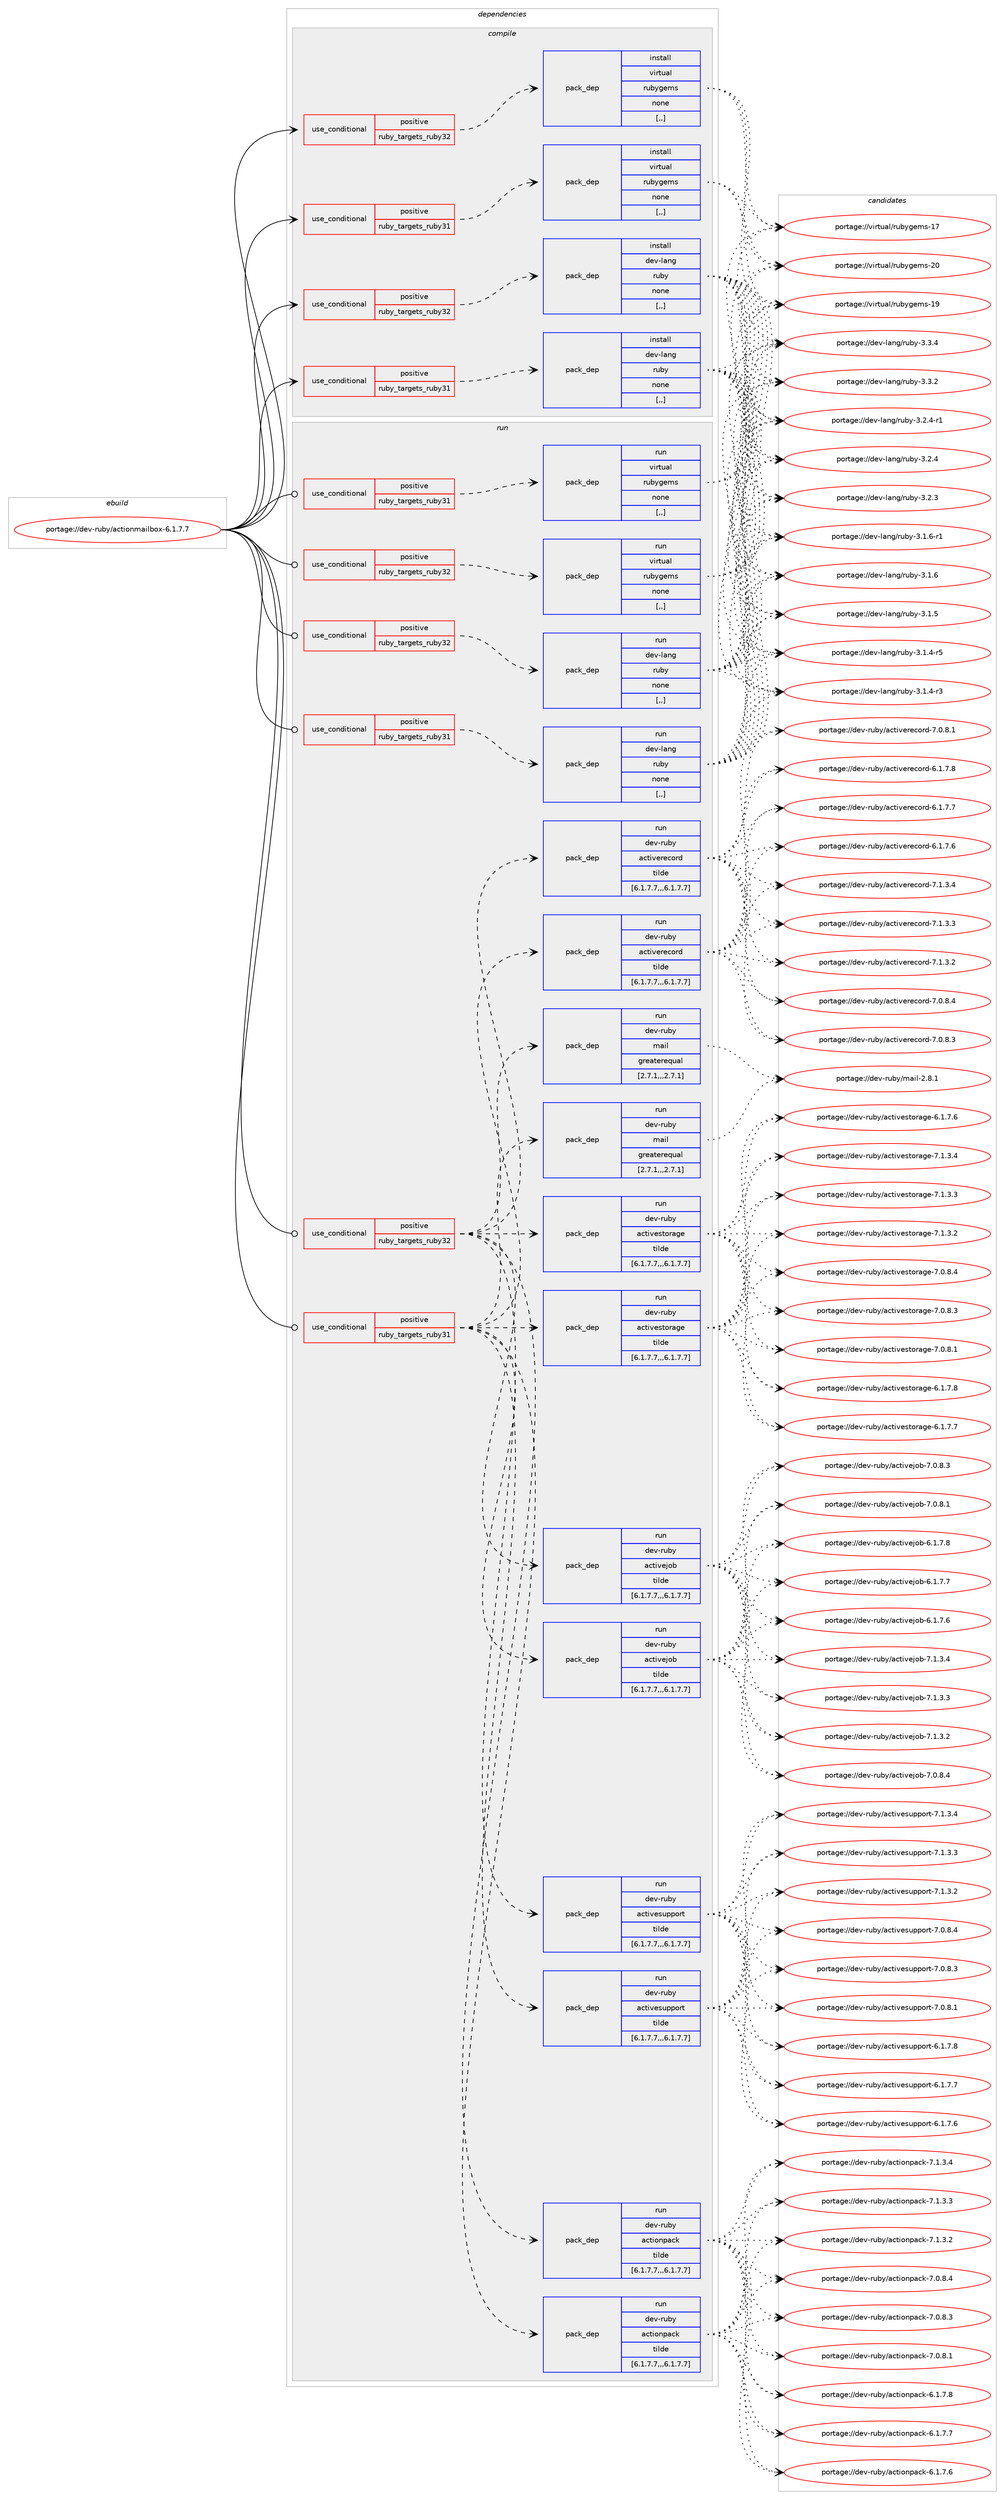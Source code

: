 digraph prolog {

# *************
# Graph options
# *************

newrank=true;
concentrate=true;
compound=true;
graph [rankdir=LR,fontname=Helvetica,fontsize=10,ranksep=1.5];#, ranksep=2.5, nodesep=0.2];
edge  [arrowhead=vee];
node  [fontname=Helvetica,fontsize=10];

# **********
# The ebuild
# **********

subgraph cluster_leftcol {
color=gray;
rank=same;
label=<<i>ebuild</i>>;
id [label="portage://dev-ruby/actionmailbox-6.1.7.7", color=red, width=4, href="../dev-ruby/actionmailbox-6.1.7.7.svg"];
}

# ****************
# The dependencies
# ****************

subgraph cluster_midcol {
color=gray;
label=<<i>dependencies</i>>;
subgraph cluster_compile {
fillcolor="#eeeeee";
style=filled;
label=<<i>compile</i>>;
subgraph cond42759 {
dependency172261 [label=<<TABLE BORDER="0" CELLBORDER="1" CELLSPACING="0" CELLPADDING="4"><TR><TD ROWSPAN="3" CELLPADDING="10">use_conditional</TD></TR><TR><TD>positive</TD></TR><TR><TD>ruby_targets_ruby31</TD></TR></TABLE>>, shape=none, color=red];
subgraph pack128241 {
dependency172262 [label=<<TABLE BORDER="0" CELLBORDER="1" CELLSPACING="0" CELLPADDING="4" WIDTH="220"><TR><TD ROWSPAN="6" CELLPADDING="30">pack_dep</TD></TR><TR><TD WIDTH="110">install</TD></TR><TR><TD>dev-lang</TD></TR><TR><TD>ruby</TD></TR><TR><TD>none</TD></TR><TR><TD>[,,]</TD></TR></TABLE>>, shape=none, color=blue];
}
dependency172261:e -> dependency172262:w [weight=20,style="dashed",arrowhead="vee"];
}
id:e -> dependency172261:w [weight=20,style="solid",arrowhead="vee"];
subgraph cond42760 {
dependency172263 [label=<<TABLE BORDER="0" CELLBORDER="1" CELLSPACING="0" CELLPADDING="4"><TR><TD ROWSPAN="3" CELLPADDING="10">use_conditional</TD></TR><TR><TD>positive</TD></TR><TR><TD>ruby_targets_ruby31</TD></TR></TABLE>>, shape=none, color=red];
subgraph pack128242 {
dependency172264 [label=<<TABLE BORDER="0" CELLBORDER="1" CELLSPACING="0" CELLPADDING="4" WIDTH="220"><TR><TD ROWSPAN="6" CELLPADDING="30">pack_dep</TD></TR><TR><TD WIDTH="110">install</TD></TR><TR><TD>virtual</TD></TR><TR><TD>rubygems</TD></TR><TR><TD>none</TD></TR><TR><TD>[,,]</TD></TR></TABLE>>, shape=none, color=blue];
}
dependency172263:e -> dependency172264:w [weight=20,style="dashed",arrowhead="vee"];
}
id:e -> dependency172263:w [weight=20,style="solid",arrowhead="vee"];
subgraph cond42761 {
dependency172265 [label=<<TABLE BORDER="0" CELLBORDER="1" CELLSPACING="0" CELLPADDING="4"><TR><TD ROWSPAN="3" CELLPADDING="10">use_conditional</TD></TR><TR><TD>positive</TD></TR><TR><TD>ruby_targets_ruby32</TD></TR></TABLE>>, shape=none, color=red];
subgraph pack128243 {
dependency172266 [label=<<TABLE BORDER="0" CELLBORDER="1" CELLSPACING="0" CELLPADDING="4" WIDTH="220"><TR><TD ROWSPAN="6" CELLPADDING="30">pack_dep</TD></TR><TR><TD WIDTH="110">install</TD></TR><TR><TD>dev-lang</TD></TR><TR><TD>ruby</TD></TR><TR><TD>none</TD></TR><TR><TD>[,,]</TD></TR></TABLE>>, shape=none, color=blue];
}
dependency172265:e -> dependency172266:w [weight=20,style="dashed",arrowhead="vee"];
}
id:e -> dependency172265:w [weight=20,style="solid",arrowhead="vee"];
subgraph cond42762 {
dependency172267 [label=<<TABLE BORDER="0" CELLBORDER="1" CELLSPACING="0" CELLPADDING="4"><TR><TD ROWSPAN="3" CELLPADDING="10">use_conditional</TD></TR><TR><TD>positive</TD></TR><TR><TD>ruby_targets_ruby32</TD></TR></TABLE>>, shape=none, color=red];
subgraph pack128244 {
dependency172268 [label=<<TABLE BORDER="0" CELLBORDER="1" CELLSPACING="0" CELLPADDING="4" WIDTH="220"><TR><TD ROWSPAN="6" CELLPADDING="30">pack_dep</TD></TR><TR><TD WIDTH="110">install</TD></TR><TR><TD>virtual</TD></TR><TR><TD>rubygems</TD></TR><TR><TD>none</TD></TR><TR><TD>[,,]</TD></TR></TABLE>>, shape=none, color=blue];
}
dependency172267:e -> dependency172268:w [weight=20,style="dashed",arrowhead="vee"];
}
id:e -> dependency172267:w [weight=20,style="solid",arrowhead="vee"];
}
subgraph cluster_compileandrun {
fillcolor="#eeeeee";
style=filled;
label=<<i>compile and run</i>>;
}
subgraph cluster_run {
fillcolor="#eeeeee";
style=filled;
label=<<i>run</i>>;
subgraph cond42763 {
dependency172269 [label=<<TABLE BORDER="0" CELLBORDER="1" CELLSPACING="0" CELLPADDING="4"><TR><TD ROWSPAN="3" CELLPADDING="10">use_conditional</TD></TR><TR><TD>positive</TD></TR><TR><TD>ruby_targets_ruby31</TD></TR></TABLE>>, shape=none, color=red];
subgraph pack128245 {
dependency172270 [label=<<TABLE BORDER="0" CELLBORDER="1" CELLSPACING="0" CELLPADDING="4" WIDTH="220"><TR><TD ROWSPAN="6" CELLPADDING="30">pack_dep</TD></TR><TR><TD WIDTH="110">run</TD></TR><TR><TD>dev-lang</TD></TR><TR><TD>ruby</TD></TR><TR><TD>none</TD></TR><TR><TD>[,,]</TD></TR></TABLE>>, shape=none, color=blue];
}
dependency172269:e -> dependency172270:w [weight=20,style="dashed",arrowhead="vee"];
}
id:e -> dependency172269:w [weight=20,style="solid",arrowhead="odot"];
subgraph cond42764 {
dependency172271 [label=<<TABLE BORDER="0" CELLBORDER="1" CELLSPACING="0" CELLPADDING="4"><TR><TD ROWSPAN="3" CELLPADDING="10">use_conditional</TD></TR><TR><TD>positive</TD></TR><TR><TD>ruby_targets_ruby31</TD></TR></TABLE>>, shape=none, color=red];
subgraph pack128246 {
dependency172272 [label=<<TABLE BORDER="0" CELLBORDER="1" CELLSPACING="0" CELLPADDING="4" WIDTH="220"><TR><TD ROWSPAN="6" CELLPADDING="30">pack_dep</TD></TR><TR><TD WIDTH="110">run</TD></TR><TR><TD>dev-ruby</TD></TR><TR><TD>actionpack</TD></TR><TR><TD>tilde</TD></TR><TR><TD>[6.1.7.7,,,6.1.7.7]</TD></TR></TABLE>>, shape=none, color=blue];
}
dependency172271:e -> dependency172272:w [weight=20,style="dashed",arrowhead="vee"];
subgraph pack128247 {
dependency172273 [label=<<TABLE BORDER="0" CELLBORDER="1" CELLSPACING="0" CELLPADDING="4" WIDTH="220"><TR><TD ROWSPAN="6" CELLPADDING="30">pack_dep</TD></TR><TR><TD WIDTH="110">run</TD></TR><TR><TD>dev-ruby</TD></TR><TR><TD>activejob</TD></TR><TR><TD>tilde</TD></TR><TR><TD>[6.1.7.7,,,6.1.7.7]</TD></TR></TABLE>>, shape=none, color=blue];
}
dependency172271:e -> dependency172273:w [weight=20,style="dashed",arrowhead="vee"];
subgraph pack128248 {
dependency172274 [label=<<TABLE BORDER="0" CELLBORDER="1" CELLSPACING="0" CELLPADDING="4" WIDTH="220"><TR><TD ROWSPAN="6" CELLPADDING="30">pack_dep</TD></TR><TR><TD WIDTH="110">run</TD></TR><TR><TD>dev-ruby</TD></TR><TR><TD>activerecord</TD></TR><TR><TD>tilde</TD></TR><TR><TD>[6.1.7.7,,,6.1.7.7]</TD></TR></TABLE>>, shape=none, color=blue];
}
dependency172271:e -> dependency172274:w [weight=20,style="dashed",arrowhead="vee"];
subgraph pack128249 {
dependency172275 [label=<<TABLE BORDER="0" CELLBORDER="1" CELLSPACING="0" CELLPADDING="4" WIDTH="220"><TR><TD ROWSPAN="6" CELLPADDING="30">pack_dep</TD></TR><TR><TD WIDTH="110">run</TD></TR><TR><TD>dev-ruby</TD></TR><TR><TD>activestorage</TD></TR><TR><TD>tilde</TD></TR><TR><TD>[6.1.7.7,,,6.1.7.7]</TD></TR></TABLE>>, shape=none, color=blue];
}
dependency172271:e -> dependency172275:w [weight=20,style="dashed",arrowhead="vee"];
subgraph pack128250 {
dependency172276 [label=<<TABLE BORDER="0" CELLBORDER="1" CELLSPACING="0" CELLPADDING="4" WIDTH="220"><TR><TD ROWSPAN="6" CELLPADDING="30">pack_dep</TD></TR><TR><TD WIDTH="110">run</TD></TR><TR><TD>dev-ruby</TD></TR><TR><TD>activesupport</TD></TR><TR><TD>tilde</TD></TR><TR><TD>[6.1.7.7,,,6.1.7.7]</TD></TR></TABLE>>, shape=none, color=blue];
}
dependency172271:e -> dependency172276:w [weight=20,style="dashed",arrowhead="vee"];
subgraph pack128251 {
dependency172277 [label=<<TABLE BORDER="0" CELLBORDER="1" CELLSPACING="0" CELLPADDING="4" WIDTH="220"><TR><TD ROWSPAN="6" CELLPADDING="30">pack_dep</TD></TR><TR><TD WIDTH="110">run</TD></TR><TR><TD>dev-ruby</TD></TR><TR><TD>mail</TD></TR><TR><TD>greaterequal</TD></TR><TR><TD>[2.7.1,,,2.7.1]</TD></TR></TABLE>>, shape=none, color=blue];
}
dependency172271:e -> dependency172277:w [weight=20,style="dashed",arrowhead="vee"];
}
id:e -> dependency172271:w [weight=20,style="solid",arrowhead="odot"];
subgraph cond42765 {
dependency172278 [label=<<TABLE BORDER="0" CELLBORDER="1" CELLSPACING="0" CELLPADDING="4"><TR><TD ROWSPAN="3" CELLPADDING="10">use_conditional</TD></TR><TR><TD>positive</TD></TR><TR><TD>ruby_targets_ruby31</TD></TR></TABLE>>, shape=none, color=red];
subgraph pack128252 {
dependency172279 [label=<<TABLE BORDER="0" CELLBORDER="1" CELLSPACING="0" CELLPADDING="4" WIDTH="220"><TR><TD ROWSPAN="6" CELLPADDING="30">pack_dep</TD></TR><TR><TD WIDTH="110">run</TD></TR><TR><TD>virtual</TD></TR><TR><TD>rubygems</TD></TR><TR><TD>none</TD></TR><TR><TD>[,,]</TD></TR></TABLE>>, shape=none, color=blue];
}
dependency172278:e -> dependency172279:w [weight=20,style="dashed",arrowhead="vee"];
}
id:e -> dependency172278:w [weight=20,style="solid",arrowhead="odot"];
subgraph cond42766 {
dependency172280 [label=<<TABLE BORDER="0" CELLBORDER="1" CELLSPACING="0" CELLPADDING="4"><TR><TD ROWSPAN="3" CELLPADDING="10">use_conditional</TD></TR><TR><TD>positive</TD></TR><TR><TD>ruby_targets_ruby32</TD></TR></TABLE>>, shape=none, color=red];
subgraph pack128253 {
dependency172281 [label=<<TABLE BORDER="0" CELLBORDER="1" CELLSPACING="0" CELLPADDING="4" WIDTH="220"><TR><TD ROWSPAN="6" CELLPADDING="30">pack_dep</TD></TR><TR><TD WIDTH="110">run</TD></TR><TR><TD>dev-lang</TD></TR><TR><TD>ruby</TD></TR><TR><TD>none</TD></TR><TR><TD>[,,]</TD></TR></TABLE>>, shape=none, color=blue];
}
dependency172280:e -> dependency172281:w [weight=20,style="dashed",arrowhead="vee"];
}
id:e -> dependency172280:w [weight=20,style="solid",arrowhead="odot"];
subgraph cond42767 {
dependency172282 [label=<<TABLE BORDER="0" CELLBORDER="1" CELLSPACING="0" CELLPADDING="4"><TR><TD ROWSPAN="3" CELLPADDING="10">use_conditional</TD></TR><TR><TD>positive</TD></TR><TR><TD>ruby_targets_ruby32</TD></TR></TABLE>>, shape=none, color=red];
subgraph pack128254 {
dependency172283 [label=<<TABLE BORDER="0" CELLBORDER="1" CELLSPACING="0" CELLPADDING="4" WIDTH="220"><TR><TD ROWSPAN="6" CELLPADDING="30">pack_dep</TD></TR><TR><TD WIDTH="110">run</TD></TR><TR><TD>dev-ruby</TD></TR><TR><TD>actionpack</TD></TR><TR><TD>tilde</TD></TR><TR><TD>[6.1.7.7,,,6.1.7.7]</TD></TR></TABLE>>, shape=none, color=blue];
}
dependency172282:e -> dependency172283:w [weight=20,style="dashed",arrowhead="vee"];
subgraph pack128255 {
dependency172284 [label=<<TABLE BORDER="0" CELLBORDER="1" CELLSPACING="0" CELLPADDING="4" WIDTH="220"><TR><TD ROWSPAN="6" CELLPADDING="30">pack_dep</TD></TR><TR><TD WIDTH="110">run</TD></TR><TR><TD>dev-ruby</TD></TR><TR><TD>activejob</TD></TR><TR><TD>tilde</TD></TR><TR><TD>[6.1.7.7,,,6.1.7.7]</TD></TR></TABLE>>, shape=none, color=blue];
}
dependency172282:e -> dependency172284:w [weight=20,style="dashed",arrowhead="vee"];
subgraph pack128256 {
dependency172285 [label=<<TABLE BORDER="0" CELLBORDER="1" CELLSPACING="0" CELLPADDING="4" WIDTH="220"><TR><TD ROWSPAN="6" CELLPADDING="30">pack_dep</TD></TR><TR><TD WIDTH="110">run</TD></TR><TR><TD>dev-ruby</TD></TR><TR><TD>activerecord</TD></TR><TR><TD>tilde</TD></TR><TR><TD>[6.1.7.7,,,6.1.7.7]</TD></TR></TABLE>>, shape=none, color=blue];
}
dependency172282:e -> dependency172285:w [weight=20,style="dashed",arrowhead="vee"];
subgraph pack128257 {
dependency172286 [label=<<TABLE BORDER="0" CELLBORDER="1" CELLSPACING="0" CELLPADDING="4" WIDTH="220"><TR><TD ROWSPAN="6" CELLPADDING="30">pack_dep</TD></TR><TR><TD WIDTH="110">run</TD></TR><TR><TD>dev-ruby</TD></TR><TR><TD>activestorage</TD></TR><TR><TD>tilde</TD></TR><TR><TD>[6.1.7.7,,,6.1.7.7]</TD></TR></TABLE>>, shape=none, color=blue];
}
dependency172282:e -> dependency172286:w [weight=20,style="dashed",arrowhead="vee"];
subgraph pack128258 {
dependency172287 [label=<<TABLE BORDER="0" CELLBORDER="1" CELLSPACING="0" CELLPADDING="4" WIDTH="220"><TR><TD ROWSPAN="6" CELLPADDING="30">pack_dep</TD></TR><TR><TD WIDTH="110">run</TD></TR><TR><TD>dev-ruby</TD></TR><TR><TD>activesupport</TD></TR><TR><TD>tilde</TD></TR><TR><TD>[6.1.7.7,,,6.1.7.7]</TD></TR></TABLE>>, shape=none, color=blue];
}
dependency172282:e -> dependency172287:w [weight=20,style="dashed",arrowhead="vee"];
subgraph pack128259 {
dependency172288 [label=<<TABLE BORDER="0" CELLBORDER="1" CELLSPACING="0" CELLPADDING="4" WIDTH="220"><TR><TD ROWSPAN="6" CELLPADDING="30">pack_dep</TD></TR><TR><TD WIDTH="110">run</TD></TR><TR><TD>dev-ruby</TD></TR><TR><TD>mail</TD></TR><TR><TD>greaterequal</TD></TR><TR><TD>[2.7.1,,,2.7.1]</TD></TR></TABLE>>, shape=none, color=blue];
}
dependency172282:e -> dependency172288:w [weight=20,style="dashed",arrowhead="vee"];
}
id:e -> dependency172282:w [weight=20,style="solid",arrowhead="odot"];
subgraph cond42768 {
dependency172289 [label=<<TABLE BORDER="0" CELLBORDER="1" CELLSPACING="0" CELLPADDING="4"><TR><TD ROWSPAN="3" CELLPADDING="10">use_conditional</TD></TR><TR><TD>positive</TD></TR><TR><TD>ruby_targets_ruby32</TD></TR></TABLE>>, shape=none, color=red];
subgraph pack128260 {
dependency172290 [label=<<TABLE BORDER="0" CELLBORDER="1" CELLSPACING="0" CELLPADDING="4" WIDTH="220"><TR><TD ROWSPAN="6" CELLPADDING="30">pack_dep</TD></TR><TR><TD WIDTH="110">run</TD></TR><TR><TD>virtual</TD></TR><TR><TD>rubygems</TD></TR><TR><TD>none</TD></TR><TR><TD>[,,]</TD></TR></TABLE>>, shape=none, color=blue];
}
dependency172289:e -> dependency172290:w [weight=20,style="dashed",arrowhead="vee"];
}
id:e -> dependency172289:w [weight=20,style="solid",arrowhead="odot"];
}
}

# **************
# The candidates
# **************

subgraph cluster_choices {
rank=same;
color=gray;
label=<<i>candidates</i>>;

subgraph choice128241 {
color=black;
nodesep=1;
choice10010111845108971101034711411798121455146514652 [label="portage://dev-lang/ruby-3.3.4", color=red, width=4,href="../dev-lang/ruby-3.3.4.svg"];
choice10010111845108971101034711411798121455146514650 [label="portage://dev-lang/ruby-3.3.2", color=red, width=4,href="../dev-lang/ruby-3.3.2.svg"];
choice100101118451089711010347114117981214551465046524511449 [label="portage://dev-lang/ruby-3.2.4-r1", color=red, width=4,href="../dev-lang/ruby-3.2.4-r1.svg"];
choice10010111845108971101034711411798121455146504652 [label="portage://dev-lang/ruby-3.2.4", color=red, width=4,href="../dev-lang/ruby-3.2.4.svg"];
choice10010111845108971101034711411798121455146504651 [label="portage://dev-lang/ruby-3.2.3", color=red, width=4,href="../dev-lang/ruby-3.2.3.svg"];
choice100101118451089711010347114117981214551464946544511449 [label="portage://dev-lang/ruby-3.1.6-r1", color=red, width=4,href="../dev-lang/ruby-3.1.6-r1.svg"];
choice10010111845108971101034711411798121455146494654 [label="portage://dev-lang/ruby-3.1.6", color=red, width=4,href="../dev-lang/ruby-3.1.6.svg"];
choice10010111845108971101034711411798121455146494653 [label="portage://dev-lang/ruby-3.1.5", color=red, width=4,href="../dev-lang/ruby-3.1.5.svg"];
choice100101118451089711010347114117981214551464946524511453 [label="portage://dev-lang/ruby-3.1.4-r5", color=red, width=4,href="../dev-lang/ruby-3.1.4-r5.svg"];
choice100101118451089711010347114117981214551464946524511451 [label="portage://dev-lang/ruby-3.1.4-r3", color=red, width=4,href="../dev-lang/ruby-3.1.4-r3.svg"];
dependency172262:e -> choice10010111845108971101034711411798121455146514652:w [style=dotted,weight="100"];
dependency172262:e -> choice10010111845108971101034711411798121455146514650:w [style=dotted,weight="100"];
dependency172262:e -> choice100101118451089711010347114117981214551465046524511449:w [style=dotted,weight="100"];
dependency172262:e -> choice10010111845108971101034711411798121455146504652:w [style=dotted,weight="100"];
dependency172262:e -> choice10010111845108971101034711411798121455146504651:w [style=dotted,weight="100"];
dependency172262:e -> choice100101118451089711010347114117981214551464946544511449:w [style=dotted,weight="100"];
dependency172262:e -> choice10010111845108971101034711411798121455146494654:w [style=dotted,weight="100"];
dependency172262:e -> choice10010111845108971101034711411798121455146494653:w [style=dotted,weight="100"];
dependency172262:e -> choice100101118451089711010347114117981214551464946524511453:w [style=dotted,weight="100"];
dependency172262:e -> choice100101118451089711010347114117981214551464946524511451:w [style=dotted,weight="100"];
}
subgraph choice128242 {
color=black;
nodesep=1;
choice118105114116117971084711411798121103101109115455048 [label="portage://virtual/rubygems-20", color=red, width=4,href="../virtual/rubygems-20.svg"];
choice118105114116117971084711411798121103101109115454957 [label="portage://virtual/rubygems-19", color=red, width=4,href="../virtual/rubygems-19.svg"];
choice118105114116117971084711411798121103101109115454955 [label="portage://virtual/rubygems-17", color=red, width=4,href="../virtual/rubygems-17.svg"];
dependency172264:e -> choice118105114116117971084711411798121103101109115455048:w [style=dotted,weight="100"];
dependency172264:e -> choice118105114116117971084711411798121103101109115454957:w [style=dotted,weight="100"];
dependency172264:e -> choice118105114116117971084711411798121103101109115454955:w [style=dotted,weight="100"];
}
subgraph choice128243 {
color=black;
nodesep=1;
choice10010111845108971101034711411798121455146514652 [label="portage://dev-lang/ruby-3.3.4", color=red, width=4,href="../dev-lang/ruby-3.3.4.svg"];
choice10010111845108971101034711411798121455146514650 [label="portage://dev-lang/ruby-3.3.2", color=red, width=4,href="../dev-lang/ruby-3.3.2.svg"];
choice100101118451089711010347114117981214551465046524511449 [label="portage://dev-lang/ruby-3.2.4-r1", color=red, width=4,href="../dev-lang/ruby-3.2.4-r1.svg"];
choice10010111845108971101034711411798121455146504652 [label="portage://dev-lang/ruby-3.2.4", color=red, width=4,href="../dev-lang/ruby-3.2.4.svg"];
choice10010111845108971101034711411798121455146504651 [label="portage://dev-lang/ruby-3.2.3", color=red, width=4,href="../dev-lang/ruby-3.2.3.svg"];
choice100101118451089711010347114117981214551464946544511449 [label="portage://dev-lang/ruby-3.1.6-r1", color=red, width=4,href="../dev-lang/ruby-3.1.6-r1.svg"];
choice10010111845108971101034711411798121455146494654 [label="portage://dev-lang/ruby-3.1.6", color=red, width=4,href="../dev-lang/ruby-3.1.6.svg"];
choice10010111845108971101034711411798121455146494653 [label="portage://dev-lang/ruby-3.1.5", color=red, width=4,href="../dev-lang/ruby-3.1.5.svg"];
choice100101118451089711010347114117981214551464946524511453 [label="portage://dev-lang/ruby-3.1.4-r5", color=red, width=4,href="../dev-lang/ruby-3.1.4-r5.svg"];
choice100101118451089711010347114117981214551464946524511451 [label="portage://dev-lang/ruby-3.1.4-r3", color=red, width=4,href="../dev-lang/ruby-3.1.4-r3.svg"];
dependency172266:e -> choice10010111845108971101034711411798121455146514652:w [style=dotted,weight="100"];
dependency172266:e -> choice10010111845108971101034711411798121455146514650:w [style=dotted,weight="100"];
dependency172266:e -> choice100101118451089711010347114117981214551465046524511449:w [style=dotted,weight="100"];
dependency172266:e -> choice10010111845108971101034711411798121455146504652:w [style=dotted,weight="100"];
dependency172266:e -> choice10010111845108971101034711411798121455146504651:w [style=dotted,weight="100"];
dependency172266:e -> choice100101118451089711010347114117981214551464946544511449:w [style=dotted,weight="100"];
dependency172266:e -> choice10010111845108971101034711411798121455146494654:w [style=dotted,weight="100"];
dependency172266:e -> choice10010111845108971101034711411798121455146494653:w [style=dotted,weight="100"];
dependency172266:e -> choice100101118451089711010347114117981214551464946524511453:w [style=dotted,weight="100"];
dependency172266:e -> choice100101118451089711010347114117981214551464946524511451:w [style=dotted,weight="100"];
}
subgraph choice128244 {
color=black;
nodesep=1;
choice118105114116117971084711411798121103101109115455048 [label="portage://virtual/rubygems-20", color=red, width=4,href="../virtual/rubygems-20.svg"];
choice118105114116117971084711411798121103101109115454957 [label="portage://virtual/rubygems-19", color=red, width=4,href="../virtual/rubygems-19.svg"];
choice118105114116117971084711411798121103101109115454955 [label="portage://virtual/rubygems-17", color=red, width=4,href="../virtual/rubygems-17.svg"];
dependency172268:e -> choice118105114116117971084711411798121103101109115455048:w [style=dotted,weight="100"];
dependency172268:e -> choice118105114116117971084711411798121103101109115454957:w [style=dotted,weight="100"];
dependency172268:e -> choice118105114116117971084711411798121103101109115454955:w [style=dotted,weight="100"];
}
subgraph choice128245 {
color=black;
nodesep=1;
choice10010111845108971101034711411798121455146514652 [label="portage://dev-lang/ruby-3.3.4", color=red, width=4,href="../dev-lang/ruby-3.3.4.svg"];
choice10010111845108971101034711411798121455146514650 [label="portage://dev-lang/ruby-3.3.2", color=red, width=4,href="../dev-lang/ruby-3.3.2.svg"];
choice100101118451089711010347114117981214551465046524511449 [label="portage://dev-lang/ruby-3.2.4-r1", color=red, width=4,href="../dev-lang/ruby-3.2.4-r1.svg"];
choice10010111845108971101034711411798121455146504652 [label="portage://dev-lang/ruby-3.2.4", color=red, width=4,href="../dev-lang/ruby-3.2.4.svg"];
choice10010111845108971101034711411798121455146504651 [label="portage://dev-lang/ruby-3.2.3", color=red, width=4,href="../dev-lang/ruby-3.2.3.svg"];
choice100101118451089711010347114117981214551464946544511449 [label="portage://dev-lang/ruby-3.1.6-r1", color=red, width=4,href="../dev-lang/ruby-3.1.6-r1.svg"];
choice10010111845108971101034711411798121455146494654 [label="portage://dev-lang/ruby-3.1.6", color=red, width=4,href="../dev-lang/ruby-3.1.6.svg"];
choice10010111845108971101034711411798121455146494653 [label="portage://dev-lang/ruby-3.1.5", color=red, width=4,href="../dev-lang/ruby-3.1.5.svg"];
choice100101118451089711010347114117981214551464946524511453 [label="portage://dev-lang/ruby-3.1.4-r5", color=red, width=4,href="../dev-lang/ruby-3.1.4-r5.svg"];
choice100101118451089711010347114117981214551464946524511451 [label="portage://dev-lang/ruby-3.1.4-r3", color=red, width=4,href="../dev-lang/ruby-3.1.4-r3.svg"];
dependency172270:e -> choice10010111845108971101034711411798121455146514652:w [style=dotted,weight="100"];
dependency172270:e -> choice10010111845108971101034711411798121455146514650:w [style=dotted,weight="100"];
dependency172270:e -> choice100101118451089711010347114117981214551465046524511449:w [style=dotted,weight="100"];
dependency172270:e -> choice10010111845108971101034711411798121455146504652:w [style=dotted,weight="100"];
dependency172270:e -> choice10010111845108971101034711411798121455146504651:w [style=dotted,weight="100"];
dependency172270:e -> choice100101118451089711010347114117981214551464946544511449:w [style=dotted,weight="100"];
dependency172270:e -> choice10010111845108971101034711411798121455146494654:w [style=dotted,weight="100"];
dependency172270:e -> choice10010111845108971101034711411798121455146494653:w [style=dotted,weight="100"];
dependency172270:e -> choice100101118451089711010347114117981214551464946524511453:w [style=dotted,weight="100"];
dependency172270:e -> choice100101118451089711010347114117981214551464946524511451:w [style=dotted,weight="100"];
}
subgraph choice128246 {
color=black;
nodesep=1;
choice100101118451141179812147979911610511111011297991074555464946514652 [label="portage://dev-ruby/actionpack-7.1.3.4", color=red, width=4,href="../dev-ruby/actionpack-7.1.3.4.svg"];
choice100101118451141179812147979911610511111011297991074555464946514651 [label="portage://dev-ruby/actionpack-7.1.3.3", color=red, width=4,href="../dev-ruby/actionpack-7.1.3.3.svg"];
choice100101118451141179812147979911610511111011297991074555464946514650 [label="portage://dev-ruby/actionpack-7.1.3.2", color=red, width=4,href="../dev-ruby/actionpack-7.1.3.2.svg"];
choice100101118451141179812147979911610511111011297991074555464846564652 [label="portage://dev-ruby/actionpack-7.0.8.4", color=red, width=4,href="../dev-ruby/actionpack-7.0.8.4.svg"];
choice100101118451141179812147979911610511111011297991074555464846564651 [label="portage://dev-ruby/actionpack-7.0.8.3", color=red, width=4,href="../dev-ruby/actionpack-7.0.8.3.svg"];
choice100101118451141179812147979911610511111011297991074555464846564649 [label="portage://dev-ruby/actionpack-7.0.8.1", color=red, width=4,href="../dev-ruby/actionpack-7.0.8.1.svg"];
choice100101118451141179812147979911610511111011297991074554464946554656 [label="portage://dev-ruby/actionpack-6.1.7.8", color=red, width=4,href="../dev-ruby/actionpack-6.1.7.8.svg"];
choice100101118451141179812147979911610511111011297991074554464946554655 [label="portage://dev-ruby/actionpack-6.1.7.7", color=red, width=4,href="../dev-ruby/actionpack-6.1.7.7.svg"];
choice100101118451141179812147979911610511111011297991074554464946554654 [label="portage://dev-ruby/actionpack-6.1.7.6", color=red, width=4,href="../dev-ruby/actionpack-6.1.7.6.svg"];
dependency172272:e -> choice100101118451141179812147979911610511111011297991074555464946514652:w [style=dotted,weight="100"];
dependency172272:e -> choice100101118451141179812147979911610511111011297991074555464946514651:w [style=dotted,weight="100"];
dependency172272:e -> choice100101118451141179812147979911610511111011297991074555464946514650:w [style=dotted,weight="100"];
dependency172272:e -> choice100101118451141179812147979911610511111011297991074555464846564652:w [style=dotted,weight="100"];
dependency172272:e -> choice100101118451141179812147979911610511111011297991074555464846564651:w [style=dotted,weight="100"];
dependency172272:e -> choice100101118451141179812147979911610511111011297991074555464846564649:w [style=dotted,weight="100"];
dependency172272:e -> choice100101118451141179812147979911610511111011297991074554464946554656:w [style=dotted,weight="100"];
dependency172272:e -> choice100101118451141179812147979911610511111011297991074554464946554655:w [style=dotted,weight="100"];
dependency172272:e -> choice100101118451141179812147979911610511111011297991074554464946554654:w [style=dotted,weight="100"];
}
subgraph choice128247 {
color=black;
nodesep=1;
choice1001011184511411798121479799116105118101106111984555464946514652 [label="portage://dev-ruby/activejob-7.1.3.4", color=red, width=4,href="../dev-ruby/activejob-7.1.3.4.svg"];
choice1001011184511411798121479799116105118101106111984555464946514651 [label="portage://dev-ruby/activejob-7.1.3.3", color=red, width=4,href="../dev-ruby/activejob-7.1.3.3.svg"];
choice1001011184511411798121479799116105118101106111984555464946514650 [label="portage://dev-ruby/activejob-7.1.3.2", color=red, width=4,href="../dev-ruby/activejob-7.1.3.2.svg"];
choice1001011184511411798121479799116105118101106111984555464846564652 [label="portage://dev-ruby/activejob-7.0.8.4", color=red, width=4,href="../dev-ruby/activejob-7.0.8.4.svg"];
choice1001011184511411798121479799116105118101106111984555464846564651 [label="portage://dev-ruby/activejob-7.0.8.3", color=red, width=4,href="../dev-ruby/activejob-7.0.8.3.svg"];
choice1001011184511411798121479799116105118101106111984555464846564649 [label="portage://dev-ruby/activejob-7.0.8.1", color=red, width=4,href="../dev-ruby/activejob-7.0.8.1.svg"];
choice1001011184511411798121479799116105118101106111984554464946554656 [label="portage://dev-ruby/activejob-6.1.7.8", color=red, width=4,href="../dev-ruby/activejob-6.1.7.8.svg"];
choice1001011184511411798121479799116105118101106111984554464946554655 [label="portage://dev-ruby/activejob-6.1.7.7", color=red, width=4,href="../dev-ruby/activejob-6.1.7.7.svg"];
choice1001011184511411798121479799116105118101106111984554464946554654 [label="portage://dev-ruby/activejob-6.1.7.6", color=red, width=4,href="../dev-ruby/activejob-6.1.7.6.svg"];
dependency172273:e -> choice1001011184511411798121479799116105118101106111984555464946514652:w [style=dotted,weight="100"];
dependency172273:e -> choice1001011184511411798121479799116105118101106111984555464946514651:w [style=dotted,weight="100"];
dependency172273:e -> choice1001011184511411798121479799116105118101106111984555464946514650:w [style=dotted,weight="100"];
dependency172273:e -> choice1001011184511411798121479799116105118101106111984555464846564652:w [style=dotted,weight="100"];
dependency172273:e -> choice1001011184511411798121479799116105118101106111984555464846564651:w [style=dotted,weight="100"];
dependency172273:e -> choice1001011184511411798121479799116105118101106111984555464846564649:w [style=dotted,weight="100"];
dependency172273:e -> choice1001011184511411798121479799116105118101106111984554464946554656:w [style=dotted,weight="100"];
dependency172273:e -> choice1001011184511411798121479799116105118101106111984554464946554655:w [style=dotted,weight="100"];
dependency172273:e -> choice1001011184511411798121479799116105118101106111984554464946554654:w [style=dotted,weight="100"];
}
subgraph choice128248 {
color=black;
nodesep=1;
choice1001011184511411798121479799116105118101114101991111141004555464946514652 [label="portage://dev-ruby/activerecord-7.1.3.4", color=red, width=4,href="../dev-ruby/activerecord-7.1.3.4.svg"];
choice1001011184511411798121479799116105118101114101991111141004555464946514651 [label="portage://dev-ruby/activerecord-7.1.3.3", color=red, width=4,href="../dev-ruby/activerecord-7.1.3.3.svg"];
choice1001011184511411798121479799116105118101114101991111141004555464946514650 [label="portage://dev-ruby/activerecord-7.1.3.2", color=red, width=4,href="../dev-ruby/activerecord-7.1.3.2.svg"];
choice1001011184511411798121479799116105118101114101991111141004555464846564652 [label="portage://dev-ruby/activerecord-7.0.8.4", color=red, width=4,href="../dev-ruby/activerecord-7.0.8.4.svg"];
choice1001011184511411798121479799116105118101114101991111141004555464846564651 [label="portage://dev-ruby/activerecord-7.0.8.3", color=red, width=4,href="../dev-ruby/activerecord-7.0.8.3.svg"];
choice1001011184511411798121479799116105118101114101991111141004555464846564649 [label="portage://dev-ruby/activerecord-7.0.8.1", color=red, width=4,href="../dev-ruby/activerecord-7.0.8.1.svg"];
choice1001011184511411798121479799116105118101114101991111141004554464946554656 [label="portage://dev-ruby/activerecord-6.1.7.8", color=red, width=4,href="../dev-ruby/activerecord-6.1.7.8.svg"];
choice1001011184511411798121479799116105118101114101991111141004554464946554655 [label="portage://dev-ruby/activerecord-6.1.7.7", color=red, width=4,href="../dev-ruby/activerecord-6.1.7.7.svg"];
choice1001011184511411798121479799116105118101114101991111141004554464946554654 [label="portage://dev-ruby/activerecord-6.1.7.6", color=red, width=4,href="../dev-ruby/activerecord-6.1.7.6.svg"];
dependency172274:e -> choice1001011184511411798121479799116105118101114101991111141004555464946514652:w [style=dotted,weight="100"];
dependency172274:e -> choice1001011184511411798121479799116105118101114101991111141004555464946514651:w [style=dotted,weight="100"];
dependency172274:e -> choice1001011184511411798121479799116105118101114101991111141004555464946514650:w [style=dotted,weight="100"];
dependency172274:e -> choice1001011184511411798121479799116105118101114101991111141004555464846564652:w [style=dotted,weight="100"];
dependency172274:e -> choice1001011184511411798121479799116105118101114101991111141004555464846564651:w [style=dotted,weight="100"];
dependency172274:e -> choice1001011184511411798121479799116105118101114101991111141004555464846564649:w [style=dotted,weight="100"];
dependency172274:e -> choice1001011184511411798121479799116105118101114101991111141004554464946554656:w [style=dotted,weight="100"];
dependency172274:e -> choice1001011184511411798121479799116105118101114101991111141004554464946554655:w [style=dotted,weight="100"];
dependency172274:e -> choice1001011184511411798121479799116105118101114101991111141004554464946554654:w [style=dotted,weight="100"];
}
subgraph choice128249 {
color=black;
nodesep=1;
choice1001011184511411798121479799116105118101115116111114971031014555464946514652 [label="portage://dev-ruby/activestorage-7.1.3.4", color=red, width=4,href="../dev-ruby/activestorage-7.1.3.4.svg"];
choice1001011184511411798121479799116105118101115116111114971031014555464946514651 [label="portage://dev-ruby/activestorage-7.1.3.3", color=red, width=4,href="../dev-ruby/activestorage-7.1.3.3.svg"];
choice1001011184511411798121479799116105118101115116111114971031014555464946514650 [label="portage://dev-ruby/activestorage-7.1.3.2", color=red, width=4,href="../dev-ruby/activestorage-7.1.3.2.svg"];
choice1001011184511411798121479799116105118101115116111114971031014555464846564652 [label="portage://dev-ruby/activestorage-7.0.8.4", color=red, width=4,href="../dev-ruby/activestorage-7.0.8.4.svg"];
choice1001011184511411798121479799116105118101115116111114971031014555464846564651 [label="portage://dev-ruby/activestorage-7.0.8.3", color=red, width=4,href="../dev-ruby/activestorage-7.0.8.3.svg"];
choice1001011184511411798121479799116105118101115116111114971031014555464846564649 [label="portage://dev-ruby/activestorage-7.0.8.1", color=red, width=4,href="../dev-ruby/activestorage-7.0.8.1.svg"];
choice1001011184511411798121479799116105118101115116111114971031014554464946554656 [label="portage://dev-ruby/activestorage-6.1.7.8", color=red, width=4,href="../dev-ruby/activestorage-6.1.7.8.svg"];
choice1001011184511411798121479799116105118101115116111114971031014554464946554655 [label="portage://dev-ruby/activestorage-6.1.7.7", color=red, width=4,href="../dev-ruby/activestorage-6.1.7.7.svg"];
choice1001011184511411798121479799116105118101115116111114971031014554464946554654 [label="portage://dev-ruby/activestorage-6.1.7.6", color=red, width=4,href="../dev-ruby/activestorage-6.1.7.6.svg"];
dependency172275:e -> choice1001011184511411798121479799116105118101115116111114971031014555464946514652:w [style=dotted,weight="100"];
dependency172275:e -> choice1001011184511411798121479799116105118101115116111114971031014555464946514651:w [style=dotted,weight="100"];
dependency172275:e -> choice1001011184511411798121479799116105118101115116111114971031014555464946514650:w [style=dotted,weight="100"];
dependency172275:e -> choice1001011184511411798121479799116105118101115116111114971031014555464846564652:w [style=dotted,weight="100"];
dependency172275:e -> choice1001011184511411798121479799116105118101115116111114971031014555464846564651:w [style=dotted,weight="100"];
dependency172275:e -> choice1001011184511411798121479799116105118101115116111114971031014555464846564649:w [style=dotted,weight="100"];
dependency172275:e -> choice1001011184511411798121479799116105118101115116111114971031014554464946554656:w [style=dotted,weight="100"];
dependency172275:e -> choice1001011184511411798121479799116105118101115116111114971031014554464946554655:w [style=dotted,weight="100"];
dependency172275:e -> choice1001011184511411798121479799116105118101115116111114971031014554464946554654:w [style=dotted,weight="100"];
}
subgraph choice128250 {
color=black;
nodesep=1;
choice10010111845114117981214797991161051181011151171121121111141164555464946514652 [label="portage://dev-ruby/activesupport-7.1.3.4", color=red, width=4,href="../dev-ruby/activesupport-7.1.3.4.svg"];
choice10010111845114117981214797991161051181011151171121121111141164555464946514651 [label="portage://dev-ruby/activesupport-7.1.3.3", color=red, width=4,href="../dev-ruby/activesupport-7.1.3.3.svg"];
choice10010111845114117981214797991161051181011151171121121111141164555464946514650 [label="portage://dev-ruby/activesupport-7.1.3.2", color=red, width=4,href="../dev-ruby/activesupport-7.1.3.2.svg"];
choice10010111845114117981214797991161051181011151171121121111141164555464846564652 [label="portage://dev-ruby/activesupport-7.0.8.4", color=red, width=4,href="../dev-ruby/activesupport-7.0.8.4.svg"];
choice10010111845114117981214797991161051181011151171121121111141164555464846564651 [label="portage://dev-ruby/activesupport-7.0.8.3", color=red, width=4,href="../dev-ruby/activesupport-7.0.8.3.svg"];
choice10010111845114117981214797991161051181011151171121121111141164555464846564649 [label="portage://dev-ruby/activesupport-7.0.8.1", color=red, width=4,href="../dev-ruby/activesupport-7.0.8.1.svg"];
choice10010111845114117981214797991161051181011151171121121111141164554464946554656 [label="portage://dev-ruby/activesupport-6.1.7.8", color=red, width=4,href="../dev-ruby/activesupport-6.1.7.8.svg"];
choice10010111845114117981214797991161051181011151171121121111141164554464946554655 [label="portage://dev-ruby/activesupport-6.1.7.7", color=red, width=4,href="../dev-ruby/activesupport-6.1.7.7.svg"];
choice10010111845114117981214797991161051181011151171121121111141164554464946554654 [label="portage://dev-ruby/activesupport-6.1.7.6", color=red, width=4,href="../dev-ruby/activesupport-6.1.7.6.svg"];
dependency172276:e -> choice10010111845114117981214797991161051181011151171121121111141164555464946514652:w [style=dotted,weight="100"];
dependency172276:e -> choice10010111845114117981214797991161051181011151171121121111141164555464946514651:w [style=dotted,weight="100"];
dependency172276:e -> choice10010111845114117981214797991161051181011151171121121111141164555464946514650:w [style=dotted,weight="100"];
dependency172276:e -> choice10010111845114117981214797991161051181011151171121121111141164555464846564652:w [style=dotted,weight="100"];
dependency172276:e -> choice10010111845114117981214797991161051181011151171121121111141164555464846564651:w [style=dotted,weight="100"];
dependency172276:e -> choice10010111845114117981214797991161051181011151171121121111141164555464846564649:w [style=dotted,weight="100"];
dependency172276:e -> choice10010111845114117981214797991161051181011151171121121111141164554464946554656:w [style=dotted,weight="100"];
dependency172276:e -> choice10010111845114117981214797991161051181011151171121121111141164554464946554655:w [style=dotted,weight="100"];
dependency172276:e -> choice10010111845114117981214797991161051181011151171121121111141164554464946554654:w [style=dotted,weight="100"];
}
subgraph choice128251 {
color=black;
nodesep=1;
choice10010111845114117981214710997105108455046564649 [label="portage://dev-ruby/mail-2.8.1", color=red, width=4,href="../dev-ruby/mail-2.8.1.svg"];
dependency172277:e -> choice10010111845114117981214710997105108455046564649:w [style=dotted,weight="100"];
}
subgraph choice128252 {
color=black;
nodesep=1;
choice118105114116117971084711411798121103101109115455048 [label="portage://virtual/rubygems-20", color=red, width=4,href="../virtual/rubygems-20.svg"];
choice118105114116117971084711411798121103101109115454957 [label="portage://virtual/rubygems-19", color=red, width=4,href="../virtual/rubygems-19.svg"];
choice118105114116117971084711411798121103101109115454955 [label="portage://virtual/rubygems-17", color=red, width=4,href="../virtual/rubygems-17.svg"];
dependency172279:e -> choice118105114116117971084711411798121103101109115455048:w [style=dotted,weight="100"];
dependency172279:e -> choice118105114116117971084711411798121103101109115454957:w [style=dotted,weight="100"];
dependency172279:e -> choice118105114116117971084711411798121103101109115454955:w [style=dotted,weight="100"];
}
subgraph choice128253 {
color=black;
nodesep=1;
choice10010111845108971101034711411798121455146514652 [label="portage://dev-lang/ruby-3.3.4", color=red, width=4,href="../dev-lang/ruby-3.3.4.svg"];
choice10010111845108971101034711411798121455146514650 [label="portage://dev-lang/ruby-3.3.2", color=red, width=4,href="../dev-lang/ruby-3.3.2.svg"];
choice100101118451089711010347114117981214551465046524511449 [label="portage://dev-lang/ruby-3.2.4-r1", color=red, width=4,href="../dev-lang/ruby-3.2.4-r1.svg"];
choice10010111845108971101034711411798121455146504652 [label="portage://dev-lang/ruby-3.2.4", color=red, width=4,href="../dev-lang/ruby-3.2.4.svg"];
choice10010111845108971101034711411798121455146504651 [label="portage://dev-lang/ruby-3.2.3", color=red, width=4,href="../dev-lang/ruby-3.2.3.svg"];
choice100101118451089711010347114117981214551464946544511449 [label="portage://dev-lang/ruby-3.1.6-r1", color=red, width=4,href="../dev-lang/ruby-3.1.6-r1.svg"];
choice10010111845108971101034711411798121455146494654 [label="portage://dev-lang/ruby-3.1.6", color=red, width=4,href="../dev-lang/ruby-3.1.6.svg"];
choice10010111845108971101034711411798121455146494653 [label="portage://dev-lang/ruby-3.1.5", color=red, width=4,href="../dev-lang/ruby-3.1.5.svg"];
choice100101118451089711010347114117981214551464946524511453 [label="portage://dev-lang/ruby-3.1.4-r5", color=red, width=4,href="../dev-lang/ruby-3.1.4-r5.svg"];
choice100101118451089711010347114117981214551464946524511451 [label="portage://dev-lang/ruby-3.1.4-r3", color=red, width=4,href="../dev-lang/ruby-3.1.4-r3.svg"];
dependency172281:e -> choice10010111845108971101034711411798121455146514652:w [style=dotted,weight="100"];
dependency172281:e -> choice10010111845108971101034711411798121455146514650:w [style=dotted,weight="100"];
dependency172281:e -> choice100101118451089711010347114117981214551465046524511449:w [style=dotted,weight="100"];
dependency172281:e -> choice10010111845108971101034711411798121455146504652:w [style=dotted,weight="100"];
dependency172281:e -> choice10010111845108971101034711411798121455146504651:w [style=dotted,weight="100"];
dependency172281:e -> choice100101118451089711010347114117981214551464946544511449:w [style=dotted,weight="100"];
dependency172281:e -> choice10010111845108971101034711411798121455146494654:w [style=dotted,weight="100"];
dependency172281:e -> choice10010111845108971101034711411798121455146494653:w [style=dotted,weight="100"];
dependency172281:e -> choice100101118451089711010347114117981214551464946524511453:w [style=dotted,weight="100"];
dependency172281:e -> choice100101118451089711010347114117981214551464946524511451:w [style=dotted,weight="100"];
}
subgraph choice128254 {
color=black;
nodesep=1;
choice100101118451141179812147979911610511111011297991074555464946514652 [label="portage://dev-ruby/actionpack-7.1.3.4", color=red, width=4,href="../dev-ruby/actionpack-7.1.3.4.svg"];
choice100101118451141179812147979911610511111011297991074555464946514651 [label="portage://dev-ruby/actionpack-7.1.3.3", color=red, width=4,href="../dev-ruby/actionpack-7.1.3.3.svg"];
choice100101118451141179812147979911610511111011297991074555464946514650 [label="portage://dev-ruby/actionpack-7.1.3.2", color=red, width=4,href="../dev-ruby/actionpack-7.1.3.2.svg"];
choice100101118451141179812147979911610511111011297991074555464846564652 [label="portage://dev-ruby/actionpack-7.0.8.4", color=red, width=4,href="../dev-ruby/actionpack-7.0.8.4.svg"];
choice100101118451141179812147979911610511111011297991074555464846564651 [label="portage://dev-ruby/actionpack-7.0.8.3", color=red, width=4,href="../dev-ruby/actionpack-7.0.8.3.svg"];
choice100101118451141179812147979911610511111011297991074555464846564649 [label="portage://dev-ruby/actionpack-7.0.8.1", color=red, width=4,href="../dev-ruby/actionpack-7.0.8.1.svg"];
choice100101118451141179812147979911610511111011297991074554464946554656 [label="portage://dev-ruby/actionpack-6.1.7.8", color=red, width=4,href="../dev-ruby/actionpack-6.1.7.8.svg"];
choice100101118451141179812147979911610511111011297991074554464946554655 [label="portage://dev-ruby/actionpack-6.1.7.7", color=red, width=4,href="../dev-ruby/actionpack-6.1.7.7.svg"];
choice100101118451141179812147979911610511111011297991074554464946554654 [label="portage://dev-ruby/actionpack-6.1.7.6", color=red, width=4,href="../dev-ruby/actionpack-6.1.7.6.svg"];
dependency172283:e -> choice100101118451141179812147979911610511111011297991074555464946514652:w [style=dotted,weight="100"];
dependency172283:e -> choice100101118451141179812147979911610511111011297991074555464946514651:w [style=dotted,weight="100"];
dependency172283:e -> choice100101118451141179812147979911610511111011297991074555464946514650:w [style=dotted,weight="100"];
dependency172283:e -> choice100101118451141179812147979911610511111011297991074555464846564652:w [style=dotted,weight="100"];
dependency172283:e -> choice100101118451141179812147979911610511111011297991074555464846564651:w [style=dotted,weight="100"];
dependency172283:e -> choice100101118451141179812147979911610511111011297991074555464846564649:w [style=dotted,weight="100"];
dependency172283:e -> choice100101118451141179812147979911610511111011297991074554464946554656:w [style=dotted,weight="100"];
dependency172283:e -> choice100101118451141179812147979911610511111011297991074554464946554655:w [style=dotted,weight="100"];
dependency172283:e -> choice100101118451141179812147979911610511111011297991074554464946554654:w [style=dotted,weight="100"];
}
subgraph choice128255 {
color=black;
nodesep=1;
choice1001011184511411798121479799116105118101106111984555464946514652 [label="portage://dev-ruby/activejob-7.1.3.4", color=red, width=4,href="../dev-ruby/activejob-7.1.3.4.svg"];
choice1001011184511411798121479799116105118101106111984555464946514651 [label="portage://dev-ruby/activejob-7.1.3.3", color=red, width=4,href="../dev-ruby/activejob-7.1.3.3.svg"];
choice1001011184511411798121479799116105118101106111984555464946514650 [label="portage://dev-ruby/activejob-7.1.3.2", color=red, width=4,href="../dev-ruby/activejob-7.1.3.2.svg"];
choice1001011184511411798121479799116105118101106111984555464846564652 [label="portage://dev-ruby/activejob-7.0.8.4", color=red, width=4,href="../dev-ruby/activejob-7.0.8.4.svg"];
choice1001011184511411798121479799116105118101106111984555464846564651 [label="portage://dev-ruby/activejob-7.0.8.3", color=red, width=4,href="../dev-ruby/activejob-7.0.8.3.svg"];
choice1001011184511411798121479799116105118101106111984555464846564649 [label="portage://dev-ruby/activejob-7.0.8.1", color=red, width=4,href="../dev-ruby/activejob-7.0.8.1.svg"];
choice1001011184511411798121479799116105118101106111984554464946554656 [label="portage://dev-ruby/activejob-6.1.7.8", color=red, width=4,href="../dev-ruby/activejob-6.1.7.8.svg"];
choice1001011184511411798121479799116105118101106111984554464946554655 [label="portage://dev-ruby/activejob-6.1.7.7", color=red, width=4,href="../dev-ruby/activejob-6.1.7.7.svg"];
choice1001011184511411798121479799116105118101106111984554464946554654 [label="portage://dev-ruby/activejob-6.1.7.6", color=red, width=4,href="../dev-ruby/activejob-6.1.7.6.svg"];
dependency172284:e -> choice1001011184511411798121479799116105118101106111984555464946514652:w [style=dotted,weight="100"];
dependency172284:e -> choice1001011184511411798121479799116105118101106111984555464946514651:w [style=dotted,weight="100"];
dependency172284:e -> choice1001011184511411798121479799116105118101106111984555464946514650:w [style=dotted,weight="100"];
dependency172284:e -> choice1001011184511411798121479799116105118101106111984555464846564652:w [style=dotted,weight="100"];
dependency172284:e -> choice1001011184511411798121479799116105118101106111984555464846564651:w [style=dotted,weight="100"];
dependency172284:e -> choice1001011184511411798121479799116105118101106111984555464846564649:w [style=dotted,weight="100"];
dependency172284:e -> choice1001011184511411798121479799116105118101106111984554464946554656:w [style=dotted,weight="100"];
dependency172284:e -> choice1001011184511411798121479799116105118101106111984554464946554655:w [style=dotted,weight="100"];
dependency172284:e -> choice1001011184511411798121479799116105118101106111984554464946554654:w [style=dotted,weight="100"];
}
subgraph choice128256 {
color=black;
nodesep=1;
choice1001011184511411798121479799116105118101114101991111141004555464946514652 [label="portage://dev-ruby/activerecord-7.1.3.4", color=red, width=4,href="../dev-ruby/activerecord-7.1.3.4.svg"];
choice1001011184511411798121479799116105118101114101991111141004555464946514651 [label="portage://dev-ruby/activerecord-7.1.3.3", color=red, width=4,href="../dev-ruby/activerecord-7.1.3.3.svg"];
choice1001011184511411798121479799116105118101114101991111141004555464946514650 [label="portage://dev-ruby/activerecord-7.1.3.2", color=red, width=4,href="../dev-ruby/activerecord-7.1.3.2.svg"];
choice1001011184511411798121479799116105118101114101991111141004555464846564652 [label="portage://dev-ruby/activerecord-7.0.8.4", color=red, width=4,href="../dev-ruby/activerecord-7.0.8.4.svg"];
choice1001011184511411798121479799116105118101114101991111141004555464846564651 [label="portage://dev-ruby/activerecord-7.0.8.3", color=red, width=4,href="../dev-ruby/activerecord-7.0.8.3.svg"];
choice1001011184511411798121479799116105118101114101991111141004555464846564649 [label="portage://dev-ruby/activerecord-7.0.8.1", color=red, width=4,href="../dev-ruby/activerecord-7.0.8.1.svg"];
choice1001011184511411798121479799116105118101114101991111141004554464946554656 [label="portage://dev-ruby/activerecord-6.1.7.8", color=red, width=4,href="../dev-ruby/activerecord-6.1.7.8.svg"];
choice1001011184511411798121479799116105118101114101991111141004554464946554655 [label="portage://dev-ruby/activerecord-6.1.7.7", color=red, width=4,href="../dev-ruby/activerecord-6.1.7.7.svg"];
choice1001011184511411798121479799116105118101114101991111141004554464946554654 [label="portage://dev-ruby/activerecord-6.1.7.6", color=red, width=4,href="../dev-ruby/activerecord-6.1.7.6.svg"];
dependency172285:e -> choice1001011184511411798121479799116105118101114101991111141004555464946514652:w [style=dotted,weight="100"];
dependency172285:e -> choice1001011184511411798121479799116105118101114101991111141004555464946514651:w [style=dotted,weight="100"];
dependency172285:e -> choice1001011184511411798121479799116105118101114101991111141004555464946514650:w [style=dotted,weight="100"];
dependency172285:e -> choice1001011184511411798121479799116105118101114101991111141004555464846564652:w [style=dotted,weight="100"];
dependency172285:e -> choice1001011184511411798121479799116105118101114101991111141004555464846564651:w [style=dotted,weight="100"];
dependency172285:e -> choice1001011184511411798121479799116105118101114101991111141004555464846564649:w [style=dotted,weight="100"];
dependency172285:e -> choice1001011184511411798121479799116105118101114101991111141004554464946554656:w [style=dotted,weight="100"];
dependency172285:e -> choice1001011184511411798121479799116105118101114101991111141004554464946554655:w [style=dotted,weight="100"];
dependency172285:e -> choice1001011184511411798121479799116105118101114101991111141004554464946554654:w [style=dotted,weight="100"];
}
subgraph choice128257 {
color=black;
nodesep=1;
choice1001011184511411798121479799116105118101115116111114971031014555464946514652 [label="portage://dev-ruby/activestorage-7.1.3.4", color=red, width=4,href="../dev-ruby/activestorage-7.1.3.4.svg"];
choice1001011184511411798121479799116105118101115116111114971031014555464946514651 [label="portage://dev-ruby/activestorage-7.1.3.3", color=red, width=4,href="../dev-ruby/activestorage-7.1.3.3.svg"];
choice1001011184511411798121479799116105118101115116111114971031014555464946514650 [label="portage://dev-ruby/activestorage-7.1.3.2", color=red, width=4,href="../dev-ruby/activestorage-7.1.3.2.svg"];
choice1001011184511411798121479799116105118101115116111114971031014555464846564652 [label="portage://dev-ruby/activestorage-7.0.8.4", color=red, width=4,href="../dev-ruby/activestorage-7.0.8.4.svg"];
choice1001011184511411798121479799116105118101115116111114971031014555464846564651 [label="portage://dev-ruby/activestorage-7.0.8.3", color=red, width=4,href="../dev-ruby/activestorage-7.0.8.3.svg"];
choice1001011184511411798121479799116105118101115116111114971031014555464846564649 [label="portage://dev-ruby/activestorage-7.0.8.1", color=red, width=4,href="../dev-ruby/activestorage-7.0.8.1.svg"];
choice1001011184511411798121479799116105118101115116111114971031014554464946554656 [label="portage://dev-ruby/activestorage-6.1.7.8", color=red, width=4,href="../dev-ruby/activestorage-6.1.7.8.svg"];
choice1001011184511411798121479799116105118101115116111114971031014554464946554655 [label="portage://dev-ruby/activestorage-6.1.7.7", color=red, width=4,href="../dev-ruby/activestorage-6.1.7.7.svg"];
choice1001011184511411798121479799116105118101115116111114971031014554464946554654 [label="portage://dev-ruby/activestorage-6.1.7.6", color=red, width=4,href="../dev-ruby/activestorage-6.1.7.6.svg"];
dependency172286:e -> choice1001011184511411798121479799116105118101115116111114971031014555464946514652:w [style=dotted,weight="100"];
dependency172286:e -> choice1001011184511411798121479799116105118101115116111114971031014555464946514651:w [style=dotted,weight="100"];
dependency172286:e -> choice1001011184511411798121479799116105118101115116111114971031014555464946514650:w [style=dotted,weight="100"];
dependency172286:e -> choice1001011184511411798121479799116105118101115116111114971031014555464846564652:w [style=dotted,weight="100"];
dependency172286:e -> choice1001011184511411798121479799116105118101115116111114971031014555464846564651:w [style=dotted,weight="100"];
dependency172286:e -> choice1001011184511411798121479799116105118101115116111114971031014555464846564649:w [style=dotted,weight="100"];
dependency172286:e -> choice1001011184511411798121479799116105118101115116111114971031014554464946554656:w [style=dotted,weight="100"];
dependency172286:e -> choice1001011184511411798121479799116105118101115116111114971031014554464946554655:w [style=dotted,weight="100"];
dependency172286:e -> choice1001011184511411798121479799116105118101115116111114971031014554464946554654:w [style=dotted,weight="100"];
}
subgraph choice128258 {
color=black;
nodesep=1;
choice10010111845114117981214797991161051181011151171121121111141164555464946514652 [label="portage://dev-ruby/activesupport-7.1.3.4", color=red, width=4,href="../dev-ruby/activesupport-7.1.3.4.svg"];
choice10010111845114117981214797991161051181011151171121121111141164555464946514651 [label="portage://dev-ruby/activesupport-7.1.3.3", color=red, width=4,href="../dev-ruby/activesupport-7.1.3.3.svg"];
choice10010111845114117981214797991161051181011151171121121111141164555464946514650 [label="portage://dev-ruby/activesupport-7.1.3.2", color=red, width=4,href="../dev-ruby/activesupport-7.1.3.2.svg"];
choice10010111845114117981214797991161051181011151171121121111141164555464846564652 [label="portage://dev-ruby/activesupport-7.0.8.4", color=red, width=4,href="../dev-ruby/activesupport-7.0.8.4.svg"];
choice10010111845114117981214797991161051181011151171121121111141164555464846564651 [label="portage://dev-ruby/activesupport-7.0.8.3", color=red, width=4,href="../dev-ruby/activesupport-7.0.8.3.svg"];
choice10010111845114117981214797991161051181011151171121121111141164555464846564649 [label="portage://dev-ruby/activesupport-7.0.8.1", color=red, width=4,href="../dev-ruby/activesupport-7.0.8.1.svg"];
choice10010111845114117981214797991161051181011151171121121111141164554464946554656 [label="portage://dev-ruby/activesupport-6.1.7.8", color=red, width=4,href="../dev-ruby/activesupport-6.1.7.8.svg"];
choice10010111845114117981214797991161051181011151171121121111141164554464946554655 [label="portage://dev-ruby/activesupport-6.1.7.7", color=red, width=4,href="../dev-ruby/activesupport-6.1.7.7.svg"];
choice10010111845114117981214797991161051181011151171121121111141164554464946554654 [label="portage://dev-ruby/activesupport-6.1.7.6", color=red, width=4,href="../dev-ruby/activesupport-6.1.7.6.svg"];
dependency172287:e -> choice10010111845114117981214797991161051181011151171121121111141164555464946514652:w [style=dotted,weight="100"];
dependency172287:e -> choice10010111845114117981214797991161051181011151171121121111141164555464946514651:w [style=dotted,weight="100"];
dependency172287:e -> choice10010111845114117981214797991161051181011151171121121111141164555464946514650:w [style=dotted,weight="100"];
dependency172287:e -> choice10010111845114117981214797991161051181011151171121121111141164555464846564652:w [style=dotted,weight="100"];
dependency172287:e -> choice10010111845114117981214797991161051181011151171121121111141164555464846564651:w [style=dotted,weight="100"];
dependency172287:e -> choice10010111845114117981214797991161051181011151171121121111141164555464846564649:w [style=dotted,weight="100"];
dependency172287:e -> choice10010111845114117981214797991161051181011151171121121111141164554464946554656:w [style=dotted,weight="100"];
dependency172287:e -> choice10010111845114117981214797991161051181011151171121121111141164554464946554655:w [style=dotted,weight="100"];
dependency172287:e -> choice10010111845114117981214797991161051181011151171121121111141164554464946554654:w [style=dotted,weight="100"];
}
subgraph choice128259 {
color=black;
nodesep=1;
choice10010111845114117981214710997105108455046564649 [label="portage://dev-ruby/mail-2.8.1", color=red, width=4,href="../dev-ruby/mail-2.8.1.svg"];
dependency172288:e -> choice10010111845114117981214710997105108455046564649:w [style=dotted,weight="100"];
}
subgraph choice128260 {
color=black;
nodesep=1;
choice118105114116117971084711411798121103101109115455048 [label="portage://virtual/rubygems-20", color=red, width=4,href="../virtual/rubygems-20.svg"];
choice118105114116117971084711411798121103101109115454957 [label="portage://virtual/rubygems-19", color=red, width=4,href="../virtual/rubygems-19.svg"];
choice118105114116117971084711411798121103101109115454955 [label="portage://virtual/rubygems-17", color=red, width=4,href="../virtual/rubygems-17.svg"];
dependency172290:e -> choice118105114116117971084711411798121103101109115455048:w [style=dotted,weight="100"];
dependency172290:e -> choice118105114116117971084711411798121103101109115454957:w [style=dotted,weight="100"];
dependency172290:e -> choice118105114116117971084711411798121103101109115454955:w [style=dotted,weight="100"];
}
}

}
